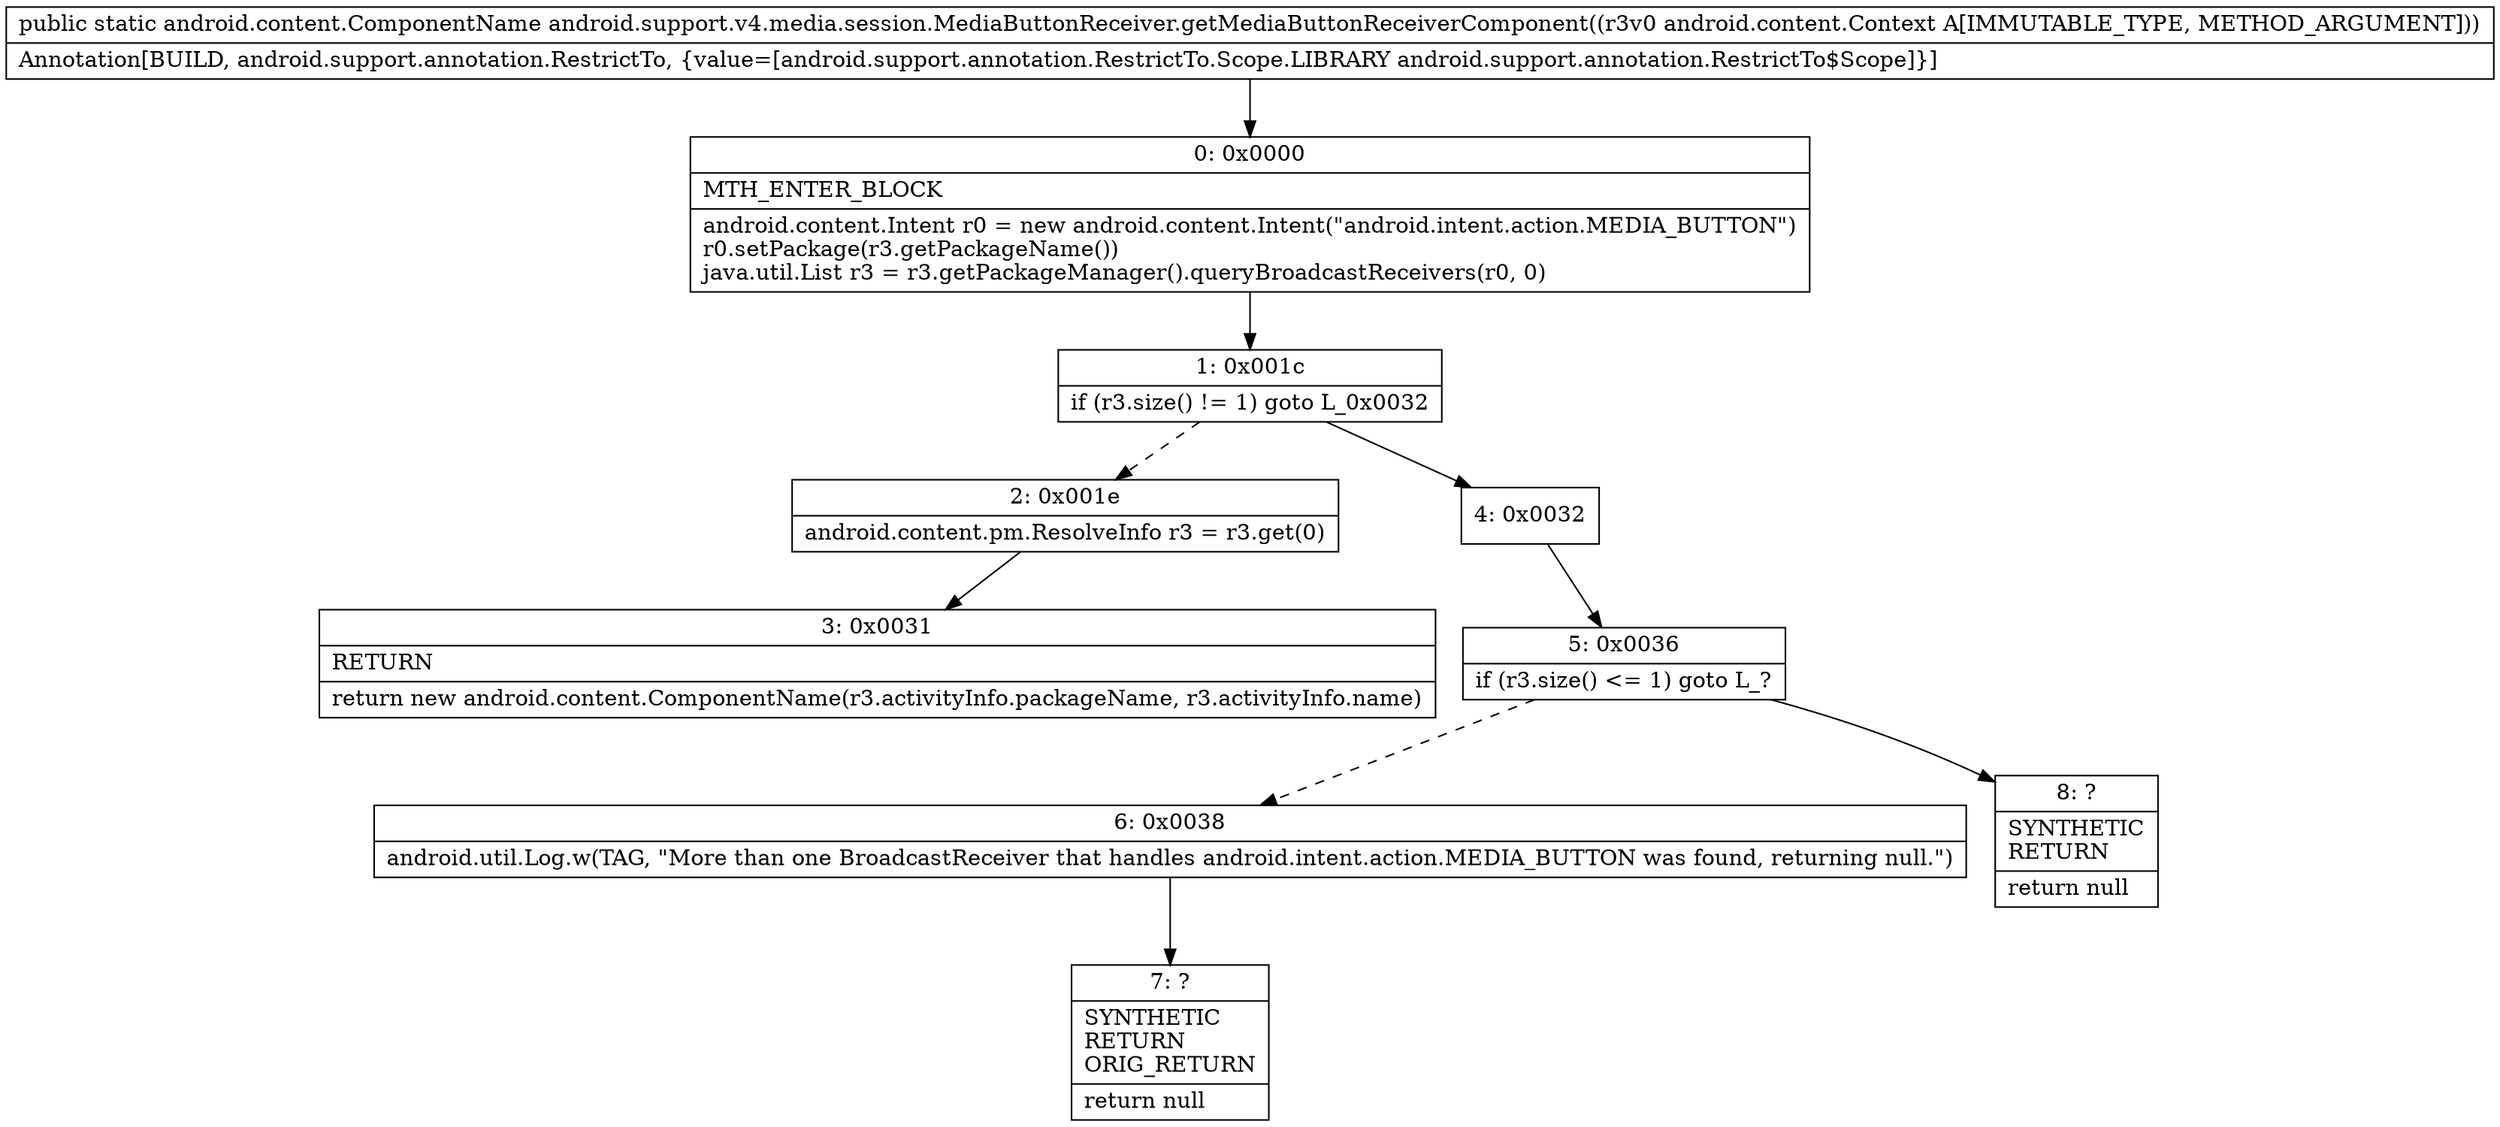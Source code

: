 digraph "CFG forandroid.support.v4.media.session.MediaButtonReceiver.getMediaButtonReceiverComponent(Landroid\/content\/Context;)Landroid\/content\/ComponentName;" {
Node_0 [shape=record,label="{0\:\ 0x0000|MTH_ENTER_BLOCK\l|android.content.Intent r0 = new android.content.Intent(\"android.intent.action.MEDIA_BUTTON\")\lr0.setPackage(r3.getPackageName())\ljava.util.List r3 = r3.getPackageManager().queryBroadcastReceivers(r0, 0)\l}"];
Node_1 [shape=record,label="{1\:\ 0x001c|if (r3.size() != 1) goto L_0x0032\l}"];
Node_2 [shape=record,label="{2\:\ 0x001e|android.content.pm.ResolveInfo r3 = r3.get(0)\l}"];
Node_3 [shape=record,label="{3\:\ 0x0031|RETURN\l|return new android.content.ComponentName(r3.activityInfo.packageName, r3.activityInfo.name)\l}"];
Node_4 [shape=record,label="{4\:\ 0x0032}"];
Node_5 [shape=record,label="{5\:\ 0x0036|if (r3.size() \<= 1) goto L_?\l}"];
Node_6 [shape=record,label="{6\:\ 0x0038|android.util.Log.w(TAG, \"More than one BroadcastReceiver that handles android.intent.action.MEDIA_BUTTON was found, returning null.\")\l}"];
Node_7 [shape=record,label="{7\:\ ?|SYNTHETIC\lRETURN\lORIG_RETURN\l|return null\l}"];
Node_8 [shape=record,label="{8\:\ ?|SYNTHETIC\lRETURN\l|return null\l}"];
MethodNode[shape=record,label="{public static android.content.ComponentName android.support.v4.media.session.MediaButtonReceiver.getMediaButtonReceiverComponent((r3v0 android.content.Context A[IMMUTABLE_TYPE, METHOD_ARGUMENT]))  | Annotation[BUILD, android.support.annotation.RestrictTo, \{value=[android.support.annotation.RestrictTo.Scope.LIBRARY android.support.annotation.RestrictTo$Scope]\}]\l}"];
MethodNode -> Node_0;
Node_0 -> Node_1;
Node_1 -> Node_2[style=dashed];
Node_1 -> Node_4;
Node_2 -> Node_3;
Node_4 -> Node_5;
Node_5 -> Node_6[style=dashed];
Node_5 -> Node_8;
Node_6 -> Node_7;
}

